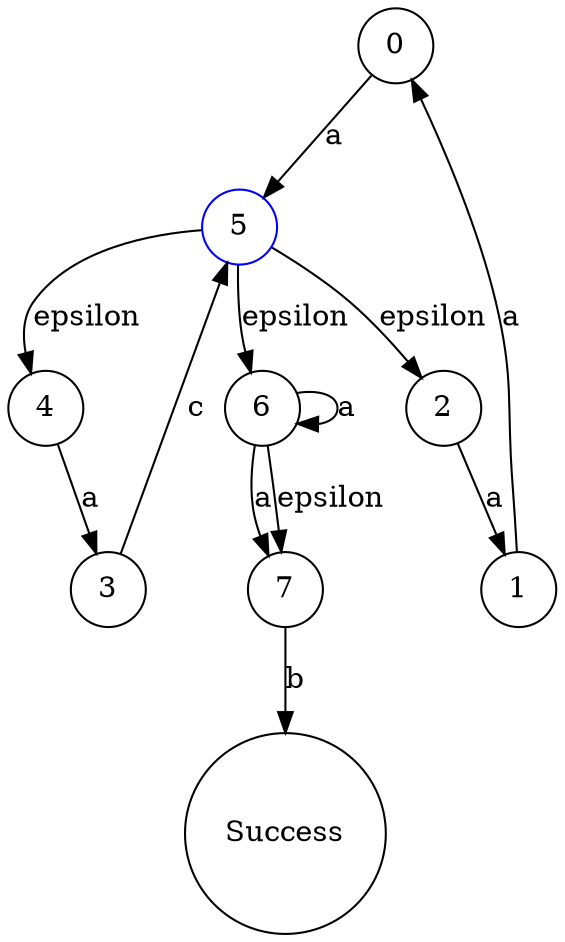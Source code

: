 digraph TestCase10 { 0 [shape=circle,label="0",color="#000000"]; 1 [shape=circle,label="1",color="#000000"]; 2 [shape=circle,label="2",color="#000000"]; 3 [shape=circle,label="3",color="#000000"]; 4 [shape=circle,label="4",color="#000000"]; 5 [shape=circle,label="5",color="#0000FF"]; 6 [shape=circle,label="6",color="#000000"]; 7 [shape=circle,label="7",color="#000000"]; 8 [shape=circle,label="Success",color="#000000"]; 0 -> 5[label="a"]; 1 -> 0[label="a"]; 2 -> 1[label="a"]; 3 -> 5[label="c"]; 4 -> 3[label="a"]; 5 -> 2[label="epsilon"]; 5 -> 4[label="epsilon"]; 5 -> 6[label="epsilon"]; 6 -> 6[label="a"]; 6 -> 7[label="a"]; 6 -> 7[label="epsilon"]; 7 -> 8[label="b"]; }